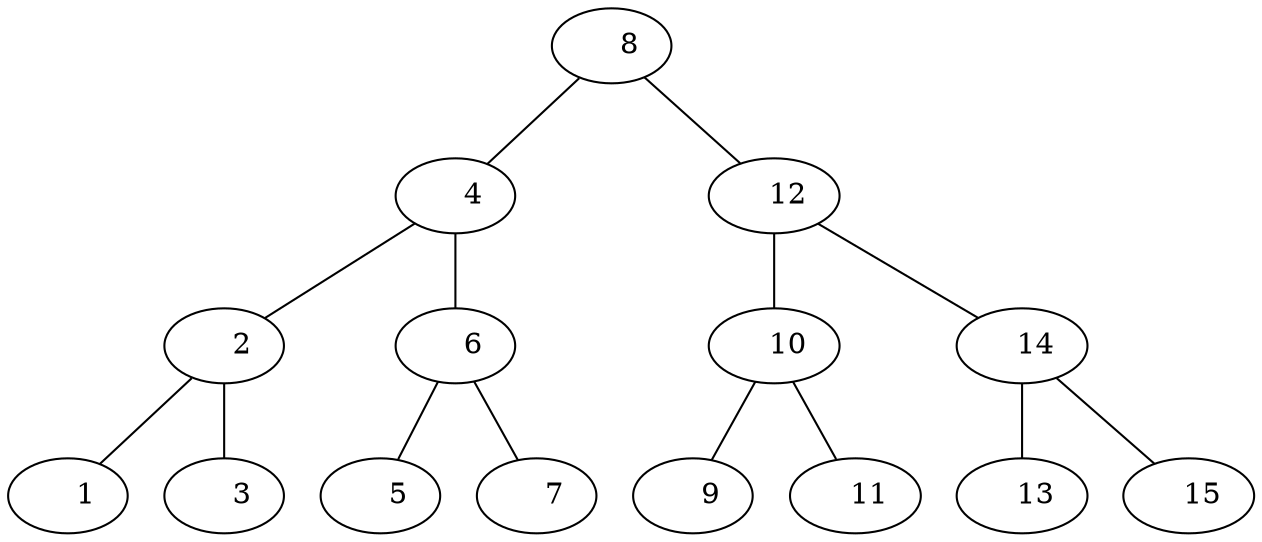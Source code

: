 graph AVL_Branches {
     8 [label="    8"];
     8 --     4;
     8 --    12;
     4 [label="    4"];
     4 --     2;
     4 --     6;
     2 [label="    2"];
     2 --     1;
     2 --     3;
     1 [label="    1"];
     3 [label="    3"];
     6 [label="    6"];
     6 --     5;
     6 --     7;
     5 [label="    5"];
     7 [label="    7"];
    12 [label="   12"];
    12 --    10;
    12 --    14;
    10 [label="   10"];
    10 --     9;
    10 --    11;
     9 [label="    9"];
    11 [label="   11"];
    14 [label="   14"];
    14 --    13;
    14 --    15;
    13 [label="   13"];
    15 [label="   15"];
}
